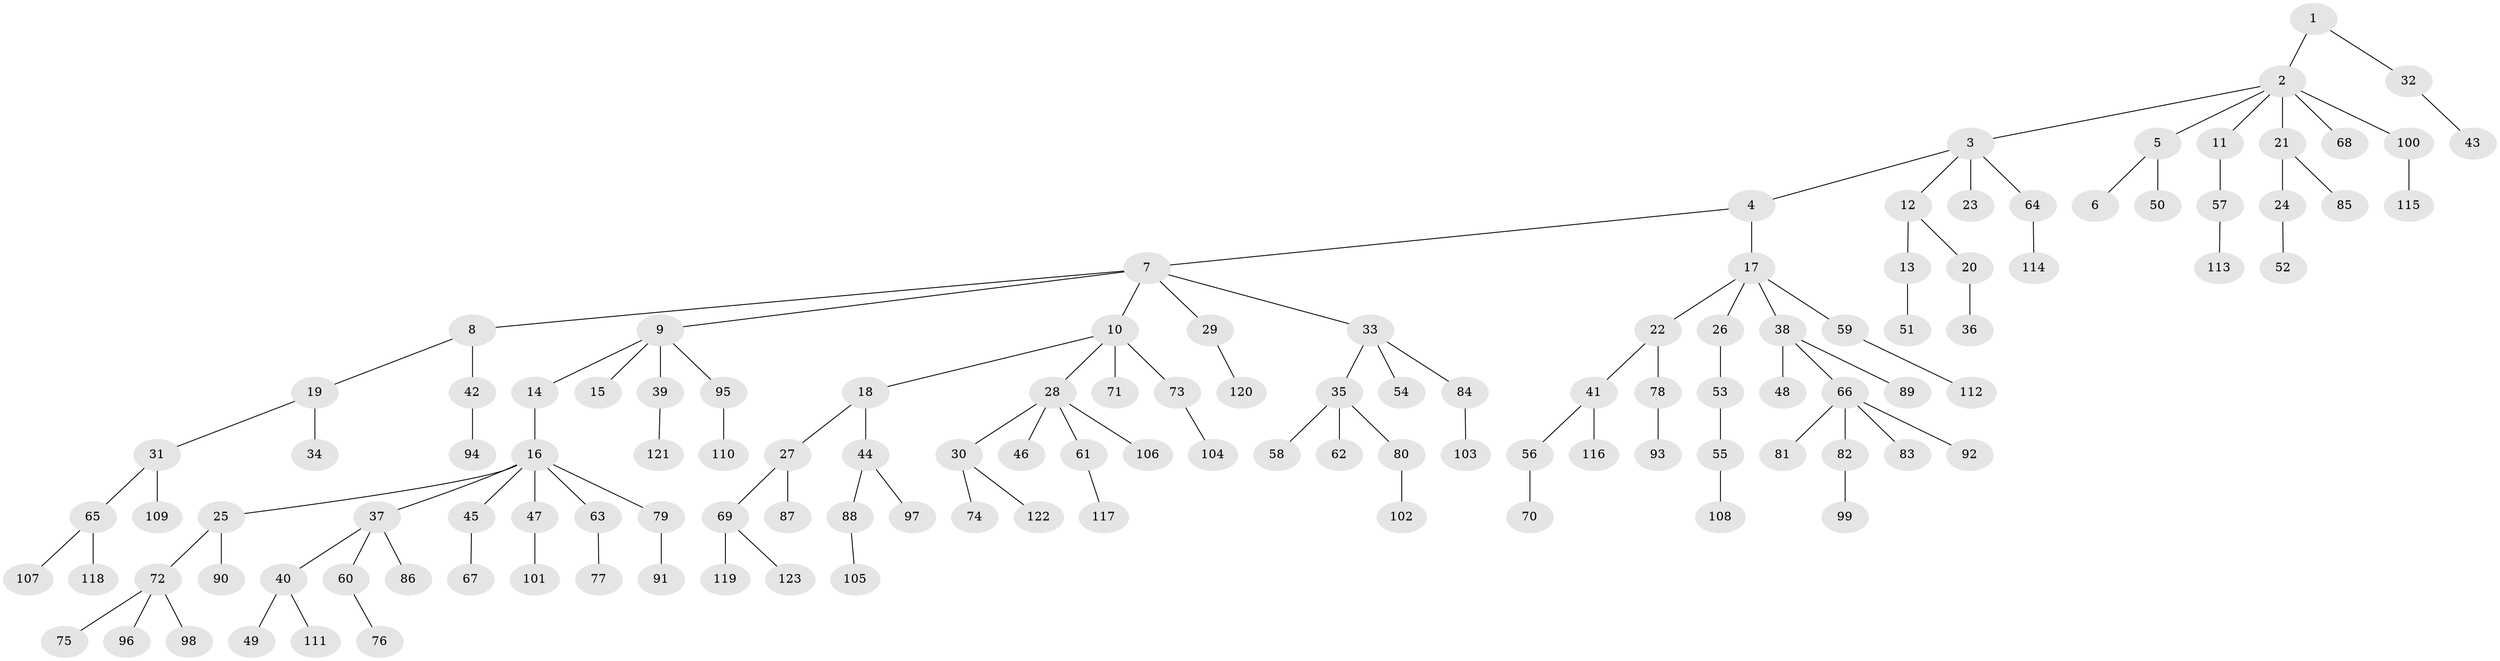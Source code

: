 // coarse degree distribution, {2: 0.16455696202531644, 7: 0.02531645569620253, 6: 0.012658227848101266, 3: 0.06329113924050633, 1: 0.620253164556962, 8: 0.012658227848101266, 5: 0.012658227848101266, 4: 0.0759493670886076, 9: 0.012658227848101266}
// Generated by graph-tools (version 1.1) at 2025/42/03/06/25 10:42:03]
// undirected, 123 vertices, 122 edges
graph export_dot {
graph [start="1"]
  node [color=gray90,style=filled];
  1;
  2;
  3;
  4;
  5;
  6;
  7;
  8;
  9;
  10;
  11;
  12;
  13;
  14;
  15;
  16;
  17;
  18;
  19;
  20;
  21;
  22;
  23;
  24;
  25;
  26;
  27;
  28;
  29;
  30;
  31;
  32;
  33;
  34;
  35;
  36;
  37;
  38;
  39;
  40;
  41;
  42;
  43;
  44;
  45;
  46;
  47;
  48;
  49;
  50;
  51;
  52;
  53;
  54;
  55;
  56;
  57;
  58;
  59;
  60;
  61;
  62;
  63;
  64;
  65;
  66;
  67;
  68;
  69;
  70;
  71;
  72;
  73;
  74;
  75;
  76;
  77;
  78;
  79;
  80;
  81;
  82;
  83;
  84;
  85;
  86;
  87;
  88;
  89;
  90;
  91;
  92;
  93;
  94;
  95;
  96;
  97;
  98;
  99;
  100;
  101;
  102;
  103;
  104;
  105;
  106;
  107;
  108;
  109;
  110;
  111;
  112;
  113;
  114;
  115;
  116;
  117;
  118;
  119;
  120;
  121;
  122;
  123;
  1 -- 2;
  1 -- 32;
  2 -- 3;
  2 -- 5;
  2 -- 11;
  2 -- 21;
  2 -- 68;
  2 -- 100;
  3 -- 4;
  3 -- 12;
  3 -- 23;
  3 -- 64;
  4 -- 7;
  4 -- 17;
  5 -- 6;
  5 -- 50;
  7 -- 8;
  7 -- 9;
  7 -- 10;
  7 -- 29;
  7 -- 33;
  8 -- 19;
  8 -- 42;
  9 -- 14;
  9 -- 15;
  9 -- 39;
  9 -- 95;
  10 -- 18;
  10 -- 28;
  10 -- 71;
  10 -- 73;
  11 -- 57;
  12 -- 13;
  12 -- 20;
  13 -- 51;
  14 -- 16;
  16 -- 25;
  16 -- 37;
  16 -- 45;
  16 -- 47;
  16 -- 63;
  16 -- 79;
  17 -- 22;
  17 -- 26;
  17 -- 38;
  17 -- 59;
  18 -- 27;
  18 -- 44;
  19 -- 31;
  19 -- 34;
  20 -- 36;
  21 -- 24;
  21 -- 85;
  22 -- 41;
  22 -- 78;
  24 -- 52;
  25 -- 72;
  25 -- 90;
  26 -- 53;
  27 -- 69;
  27 -- 87;
  28 -- 30;
  28 -- 46;
  28 -- 61;
  28 -- 106;
  29 -- 120;
  30 -- 74;
  30 -- 122;
  31 -- 65;
  31 -- 109;
  32 -- 43;
  33 -- 35;
  33 -- 54;
  33 -- 84;
  35 -- 58;
  35 -- 62;
  35 -- 80;
  37 -- 40;
  37 -- 60;
  37 -- 86;
  38 -- 48;
  38 -- 66;
  38 -- 89;
  39 -- 121;
  40 -- 49;
  40 -- 111;
  41 -- 56;
  41 -- 116;
  42 -- 94;
  44 -- 88;
  44 -- 97;
  45 -- 67;
  47 -- 101;
  53 -- 55;
  55 -- 108;
  56 -- 70;
  57 -- 113;
  59 -- 112;
  60 -- 76;
  61 -- 117;
  63 -- 77;
  64 -- 114;
  65 -- 107;
  65 -- 118;
  66 -- 81;
  66 -- 82;
  66 -- 83;
  66 -- 92;
  69 -- 119;
  69 -- 123;
  72 -- 75;
  72 -- 96;
  72 -- 98;
  73 -- 104;
  78 -- 93;
  79 -- 91;
  80 -- 102;
  82 -- 99;
  84 -- 103;
  88 -- 105;
  95 -- 110;
  100 -- 115;
}

